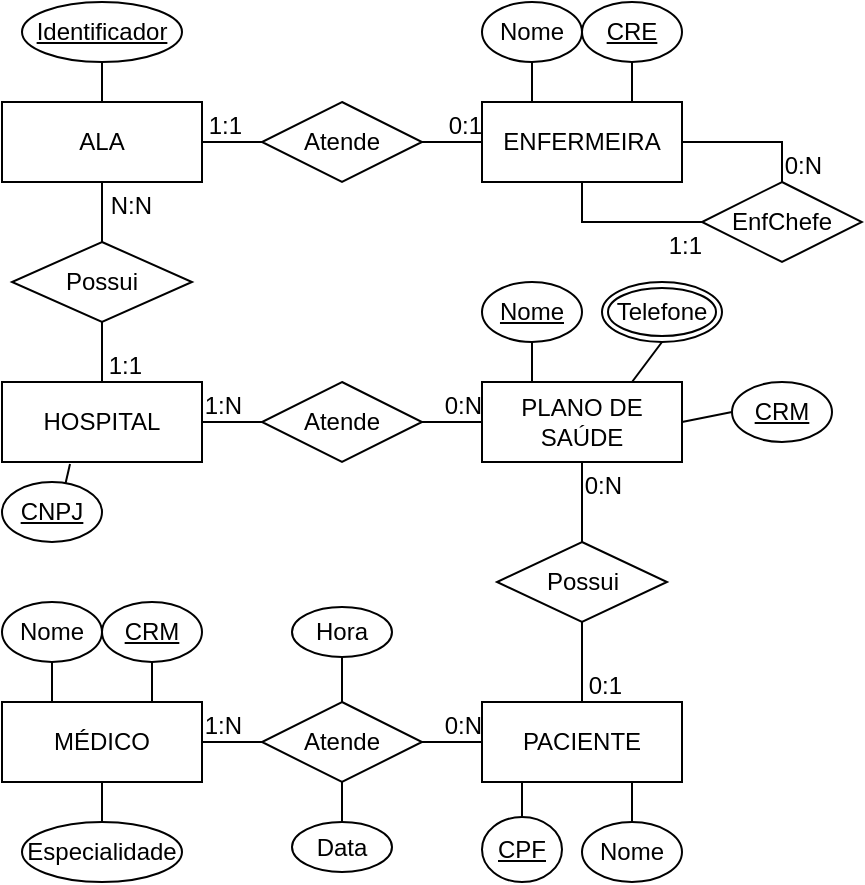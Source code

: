 <mxfile version="13.7.9" type="github">
  <diagram id="25p5uAiAintFKi5Fcw_B" name="Page-1">
    <mxGraphModel dx="720" dy="582" grid="1" gridSize="10" guides="1" tooltips="1" connect="1" arrows="1" fold="1" page="1" pageScale="1" pageWidth="827" pageHeight="1169" math="0" shadow="0">
      <root>
        <mxCell id="0" />
        <mxCell id="1" parent="0" />
        <mxCell id="6oPrmo2Hw1seZTQTRMns-1" value="HOSPITAL" style="whiteSpace=wrap;html=1;align=center;" vertex="1" parent="1">
          <mxGeometry x="10" y="190" width="100" height="40" as="geometry" />
        </mxCell>
        <mxCell id="6oPrmo2Hw1seZTQTRMns-4" value="MÉDICO" style="whiteSpace=wrap;html=1;align=center;" vertex="1" parent="1">
          <mxGeometry x="10" y="350" width="100" height="40" as="geometry" />
        </mxCell>
        <mxCell id="6oPrmo2Hw1seZTQTRMns-5" value="PACIENTE" style="whiteSpace=wrap;html=1;align=center;" vertex="1" parent="1">
          <mxGeometry x="250" y="350" width="100" height="40" as="geometry" />
        </mxCell>
        <mxCell id="6oPrmo2Hw1seZTQTRMns-6" value="PLANO DE SAÚDE" style="whiteSpace=wrap;html=1;align=center;" vertex="1" parent="1">
          <mxGeometry x="250" y="190" width="100" height="40" as="geometry" />
        </mxCell>
        <mxCell id="6oPrmo2Hw1seZTQTRMns-8" value="Atende" style="shape=rhombus;perimeter=rhombusPerimeter;whiteSpace=wrap;html=1;align=center;" vertex="1" parent="1">
          <mxGeometry x="140" y="190" width="80" height="40" as="geometry" />
        </mxCell>
        <mxCell id="6oPrmo2Hw1seZTQTRMns-24" value="" style="endArrow=none;html=1;rounded=0;exitX=0.5;exitY=1;exitDx=0;exitDy=0;entryX=0.34;entryY=1.025;entryDx=0;entryDy=0;entryPerimeter=0;" edge="1" parent="1" source="6oPrmo2Hw1seZTQTRMns-64" target="6oPrmo2Hw1seZTQTRMns-1">
          <mxGeometry relative="1" as="geometry">
            <mxPoint x="280" y="290" as="sourcePoint" />
            <mxPoint x="440" y="290" as="targetPoint" />
          </mxGeometry>
        </mxCell>
        <mxCell id="6oPrmo2Hw1seZTQTRMns-25" value="" style="endArrow=none;html=1;rounded=0;exitX=0.5;exitY=1;exitDx=0;exitDy=0;entryX=0.25;entryY=0;entryDx=0;entryDy=0;" edge="1" parent="1" source="6oPrmo2Hw1seZTQTRMns-63" target="6oPrmo2Hw1seZTQTRMns-6">
          <mxGeometry relative="1" as="geometry">
            <mxPoint x="280" y="290" as="sourcePoint" />
            <mxPoint x="440" y="290" as="targetPoint" />
          </mxGeometry>
        </mxCell>
        <mxCell id="6oPrmo2Hw1seZTQTRMns-26" value="" style="endArrow=none;html=1;rounded=0;exitX=0.5;exitY=1;exitDx=0;exitDy=0;entryX=0.75;entryY=0;entryDx=0;entryDy=0;" edge="1" parent="1" source="6oPrmo2Hw1seZTQTRMns-115" target="6oPrmo2Hw1seZTQTRMns-6">
          <mxGeometry relative="1" as="geometry">
            <mxPoint x="280" y="290" as="sourcePoint" />
            <mxPoint x="440" y="290" as="targetPoint" />
          </mxGeometry>
        </mxCell>
        <mxCell id="6oPrmo2Hw1seZTQTRMns-29" value="" style="endArrow=none;html=1;rounded=0;exitX=1;exitY=0.5;exitDx=0;exitDy=0;entryX=0;entryY=0.5;entryDx=0;entryDy=0;" edge="1" parent="1" source="6oPrmo2Hw1seZTQTRMns-1" target="6oPrmo2Hw1seZTQTRMns-8">
          <mxGeometry relative="1" as="geometry">
            <mxPoint x="280" y="290" as="sourcePoint" />
            <mxPoint x="440" y="290" as="targetPoint" />
          </mxGeometry>
        </mxCell>
        <mxCell id="6oPrmo2Hw1seZTQTRMns-30" value="1:N" style="resizable=0;html=1;align=right;verticalAlign=bottom;" connectable="0" vertex="1" parent="6oPrmo2Hw1seZTQTRMns-29">
          <mxGeometry x="1" relative="1" as="geometry">
            <mxPoint x="-10" as="offset" />
          </mxGeometry>
        </mxCell>
        <mxCell id="6oPrmo2Hw1seZTQTRMns-31" value="" style="endArrow=none;html=1;rounded=0;exitX=1;exitY=0.5;exitDx=0;exitDy=0;entryX=0;entryY=0.5;entryDx=0;entryDy=0;" edge="1" parent="1" source="6oPrmo2Hw1seZTQTRMns-8" target="6oPrmo2Hw1seZTQTRMns-6">
          <mxGeometry relative="1" as="geometry">
            <mxPoint x="280" y="290" as="sourcePoint" />
            <mxPoint x="440" y="290" as="targetPoint" />
          </mxGeometry>
        </mxCell>
        <mxCell id="6oPrmo2Hw1seZTQTRMns-32" value="0:N" style="resizable=0;html=1;align=right;verticalAlign=bottom;" connectable="0" vertex="1" parent="6oPrmo2Hw1seZTQTRMns-31">
          <mxGeometry x="1" relative="1" as="geometry">
            <mxPoint as="offset" />
          </mxGeometry>
        </mxCell>
        <mxCell id="6oPrmo2Hw1seZTQTRMns-33" value="Atende" style="shape=rhombus;perimeter=rhombusPerimeter;whiteSpace=wrap;html=1;align=center;" vertex="1" parent="1">
          <mxGeometry x="140" y="350" width="80" height="40" as="geometry" />
        </mxCell>
        <mxCell id="6oPrmo2Hw1seZTQTRMns-35" value="Especialidade" style="ellipse;whiteSpace=wrap;html=1;align=center;" vertex="1" parent="1">
          <mxGeometry x="20" y="410" width="80" height="30" as="geometry" />
        </mxCell>
        <mxCell id="6oPrmo2Hw1seZTQTRMns-36" value="Nome" style="ellipse;whiteSpace=wrap;html=1;align=center;" vertex="1" parent="1">
          <mxGeometry x="10" y="300" width="50" height="30" as="geometry" />
        </mxCell>
        <mxCell id="6oPrmo2Hw1seZTQTRMns-37" value="" style="endArrow=none;html=1;rounded=0;exitX=0.5;exitY=1;exitDx=0;exitDy=0;entryX=0.25;entryY=0;entryDx=0;entryDy=0;" edge="1" parent="1" source="6oPrmo2Hw1seZTQTRMns-36" target="6oPrmo2Hw1seZTQTRMns-4">
          <mxGeometry relative="1" as="geometry">
            <mxPoint x="280" y="220" as="sourcePoint" />
            <mxPoint x="440" y="220" as="targetPoint" />
          </mxGeometry>
        </mxCell>
        <mxCell id="6oPrmo2Hw1seZTQTRMns-38" value="" style="endArrow=none;html=1;rounded=0;exitX=0.5;exitY=1;exitDx=0;exitDy=0;entryX=0.75;entryY=0;entryDx=0;entryDy=0;" edge="1" parent="1" source="6oPrmo2Hw1seZTQTRMns-66" target="6oPrmo2Hw1seZTQTRMns-4">
          <mxGeometry relative="1" as="geometry">
            <mxPoint x="280" y="220" as="sourcePoint" />
            <mxPoint x="440" y="220" as="targetPoint" />
          </mxGeometry>
        </mxCell>
        <mxCell id="6oPrmo2Hw1seZTQTRMns-39" value="" style="endArrow=none;html=1;rounded=0;exitX=0.5;exitY=1;exitDx=0;exitDy=0;entryX=0.5;entryY=0;entryDx=0;entryDy=0;" edge="1" parent="1" source="6oPrmo2Hw1seZTQTRMns-4" target="6oPrmo2Hw1seZTQTRMns-35">
          <mxGeometry relative="1" as="geometry">
            <mxPoint x="280" y="220" as="sourcePoint" />
            <mxPoint x="440" y="220" as="targetPoint" />
          </mxGeometry>
        </mxCell>
        <mxCell id="6oPrmo2Hw1seZTQTRMns-42" value="Data" style="ellipse;whiteSpace=wrap;html=1;align=center;" vertex="1" parent="1">
          <mxGeometry x="155" y="410" width="50" height="25" as="geometry" />
        </mxCell>
        <mxCell id="6oPrmo2Hw1seZTQTRMns-43" value="Hora" style="ellipse;whiteSpace=wrap;html=1;align=center;" vertex="1" parent="1">
          <mxGeometry x="155" y="302.5" width="50" height="25" as="geometry" />
        </mxCell>
        <mxCell id="6oPrmo2Hw1seZTQTRMns-44" value="" style="endArrow=none;html=1;rounded=0;exitX=0.5;exitY=1;exitDx=0;exitDy=0;entryX=0.5;entryY=0;entryDx=0;entryDy=0;" edge="1" parent="1" source="6oPrmo2Hw1seZTQTRMns-43" target="6oPrmo2Hw1seZTQTRMns-33">
          <mxGeometry relative="1" as="geometry">
            <mxPoint x="280" y="330" as="sourcePoint" />
            <mxPoint x="440" y="330" as="targetPoint" />
          </mxGeometry>
        </mxCell>
        <mxCell id="6oPrmo2Hw1seZTQTRMns-45" value="" style="endArrow=none;html=1;rounded=0;exitX=0.5;exitY=0;exitDx=0;exitDy=0;entryX=0.5;entryY=1;entryDx=0;entryDy=0;" edge="1" parent="1" source="6oPrmo2Hw1seZTQTRMns-42" target="6oPrmo2Hw1seZTQTRMns-33">
          <mxGeometry relative="1" as="geometry">
            <mxPoint x="280" y="330" as="sourcePoint" />
            <mxPoint x="440" y="330" as="targetPoint" />
          </mxGeometry>
        </mxCell>
        <mxCell id="6oPrmo2Hw1seZTQTRMns-46" value="" style="endArrow=none;html=1;rounded=0;exitX=1;exitY=0.5;exitDx=0;exitDy=0;entryX=0;entryY=0.5;entryDx=0;entryDy=0;" edge="1" parent="1" source="6oPrmo2Hw1seZTQTRMns-4" target="6oPrmo2Hw1seZTQTRMns-33">
          <mxGeometry relative="1" as="geometry">
            <mxPoint x="280" y="330" as="sourcePoint" />
            <mxPoint x="440" y="330" as="targetPoint" />
          </mxGeometry>
        </mxCell>
        <mxCell id="6oPrmo2Hw1seZTQTRMns-47" value="1:N" style="resizable=0;html=1;align=right;verticalAlign=bottom;" connectable="0" vertex="1" parent="6oPrmo2Hw1seZTQTRMns-46">
          <mxGeometry x="1" relative="1" as="geometry">
            <mxPoint x="-10" as="offset" />
          </mxGeometry>
        </mxCell>
        <mxCell id="6oPrmo2Hw1seZTQTRMns-48" value="" style="endArrow=none;html=1;rounded=0;exitX=1;exitY=0.5;exitDx=0;exitDy=0;entryX=0;entryY=0.5;entryDx=0;entryDy=0;" edge="1" parent="1" source="6oPrmo2Hw1seZTQTRMns-33" target="6oPrmo2Hw1seZTQTRMns-5">
          <mxGeometry relative="1" as="geometry">
            <mxPoint x="280" y="330" as="sourcePoint" />
            <mxPoint x="440" y="330" as="targetPoint" />
          </mxGeometry>
        </mxCell>
        <mxCell id="6oPrmo2Hw1seZTQTRMns-49" value="0:N" style="resizable=0;html=1;align=right;verticalAlign=bottom;" connectable="0" vertex="1" parent="6oPrmo2Hw1seZTQTRMns-48">
          <mxGeometry x="1" relative="1" as="geometry" />
        </mxCell>
        <mxCell id="6oPrmo2Hw1seZTQTRMns-51" value="Nome" style="ellipse;whiteSpace=wrap;html=1;align=center;" vertex="1" parent="1">
          <mxGeometry x="300" y="410" width="50" height="30" as="geometry" />
        </mxCell>
        <mxCell id="6oPrmo2Hw1seZTQTRMns-52" value="" style="endArrow=none;html=1;rounded=0;exitX=0.5;exitY=0;exitDx=0;exitDy=0;" edge="1" parent="1" source="6oPrmo2Hw1seZTQTRMns-65">
          <mxGeometry relative="1" as="geometry">
            <mxPoint x="270" y="410" as="sourcePoint" />
            <mxPoint x="270" y="390" as="targetPoint" />
          </mxGeometry>
        </mxCell>
        <mxCell id="6oPrmo2Hw1seZTQTRMns-53" value="" style="endArrow=none;html=1;rounded=0;" edge="1" parent="1">
          <mxGeometry relative="1" as="geometry">
            <mxPoint x="325" y="390" as="sourcePoint" />
            <mxPoint x="325" y="410" as="targetPoint" />
          </mxGeometry>
        </mxCell>
        <mxCell id="6oPrmo2Hw1seZTQTRMns-54" value="Possui" style="shape=rhombus;perimeter=rhombusPerimeter;whiteSpace=wrap;html=1;align=center;" vertex="1" parent="1">
          <mxGeometry x="257.5" y="270" width="85" height="40" as="geometry" />
        </mxCell>
        <mxCell id="6oPrmo2Hw1seZTQTRMns-56" value="" style="endArrow=none;html=1;rounded=0;exitX=0.5;exitY=1;exitDx=0;exitDy=0;entryX=0.5;entryY=0;entryDx=0;entryDy=0;" edge="1" parent="1" source="6oPrmo2Hw1seZTQTRMns-6" target="6oPrmo2Hw1seZTQTRMns-54">
          <mxGeometry relative="1" as="geometry">
            <mxPoint x="280" y="520" as="sourcePoint" />
            <mxPoint x="440" y="520" as="targetPoint" />
          </mxGeometry>
        </mxCell>
        <mxCell id="6oPrmo2Hw1seZTQTRMns-57" value="0:N" style="resizable=0;html=1;align=right;verticalAlign=bottom;" connectable="0" vertex="1" parent="6oPrmo2Hw1seZTQTRMns-56">
          <mxGeometry x="1" relative="1" as="geometry">
            <mxPoint x="20" y="-20" as="offset" />
          </mxGeometry>
        </mxCell>
        <mxCell id="6oPrmo2Hw1seZTQTRMns-58" value="" style="endArrow=none;html=1;rounded=0;exitX=0.5;exitY=1;exitDx=0;exitDy=0;entryX=0.5;entryY=0;entryDx=0;entryDy=0;" edge="1" parent="1" source="6oPrmo2Hw1seZTQTRMns-54" target="6oPrmo2Hw1seZTQTRMns-5">
          <mxGeometry relative="1" as="geometry">
            <mxPoint x="280" y="480" as="sourcePoint" />
            <mxPoint x="440" y="480" as="targetPoint" />
          </mxGeometry>
        </mxCell>
        <mxCell id="6oPrmo2Hw1seZTQTRMns-59" value="0:1" style="resizable=0;html=1;align=right;verticalAlign=bottom;" connectable="0" vertex="1" parent="6oPrmo2Hw1seZTQTRMns-58">
          <mxGeometry x="1" relative="1" as="geometry">
            <mxPoint x="20" as="offset" />
          </mxGeometry>
        </mxCell>
        <mxCell id="6oPrmo2Hw1seZTQTRMns-63" value="Nome" style="ellipse;whiteSpace=wrap;html=1;align=center;fontStyle=4;" vertex="1" parent="1">
          <mxGeometry x="250" y="140" width="50" height="30" as="geometry" />
        </mxCell>
        <mxCell id="6oPrmo2Hw1seZTQTRMns-64" value="CNPJ" style="ellipse;whiteSpace=wrap;html=1;align=center;fontStyle=4;" vertex="1" parent="1">
          <mxGeometry x="10" y="240" width="50" height="30" as="geometry" />
        </mxCell>
        <mxCell id="6oPrmo2Hw1seZTQTRMns-65" value="CPF" style="ellipse;whiteSpace=wrap;html=1;align=center;fontStyle=4;" vertex="1" parent="1">
          <mxGeometry x="250" y="407.5" width="40" height="32.5" as="geometry" />
        </mxCell>
        <mxCell id="6oPrmo2Hw1seZTQTRMns-66" value="CRM" style="ellipse;whiteSpace=wrap;html=1;align=center;fontStyle=4;" vertex="1" parent="1">
          <mxGeometry x="60" y="300" width="50" height="30" as="geometry" />
        </mxCell>
        <mxCell id="6oPrmo2Hw1seZTQTRMns-90" value="ALA" style="whiteSpace=wrap;html=1;align=center;" vertex="1" parent="1">
          <mxGeometry x="10" y="50" width="100" height="40" as="geometry" />
        </mxCell>
        <mxCell id="6oPrmo2Hw1seZTQTRMns-91" value="ENFERMEIRA" style="whiteSpace=wrap;html=1;align=center;" vertex="1" parent="1">
          <mxGeometry x="250" y="50" width="100" height="40" as="geometry" />
        </mxCell>
        <mxCell id="6oPrmo2Hw1seZTQTRMns-92" value="" style="endArrow=none;html=1;rounded=0;exitX=0.5;exitY=1;exitDx=0;exitDy=0;entryX=0.5;entryY=0;entryDx=0;entryDy=0;" edge="1" parent="1" source="6oPrmo2Hw1seZTQTRMns-94" target="6oPrmo2Hw1seZTQTRMns-90">
          <mxGeometry relative="1" as="geometry">
            <mxPoint x="280" y="-20" as="sourcePoint" />
            <mxPoint x="440" y="-20" as="targetPoint" />
          </mxGeometry>
        </mxCell>
        <mxCell id="6oPrmo2Hw1seZTQTRMns-93" value="Atende" style="shape=rhombus;perimeter=rhombusPerimeter;whiteSpace=wrap;html=1;align=center;" vertex="1" parent="1">
          <mxGeometry x="140" y="50" width="80" height="40" as="geometry" />
        </mxCell>
        <mxCell id="6oPrmo2Hw1seZTQTRMns-94" value="Identificador" style="ellipse;whiteSpace=wrap;html=1;align=center;fontStyle=4;" vertex="1" parent="1">
          <mxGeometry x="20" width="80" height="30" as="geometry" />
        </mxCell>
        <mxCell id="6oPrmo2Hw1seZTQTRMns-95" value="CRE" style="ellipse;whiteSpace=wrap;html=1;align=center;fontStyle=4;" vertex="1" parent="1">
          <mxGeometry x="300" width="50" height="30" as="geometry" />
        </mxCell>
        <mxCell id="6oPrmo2Hw1seZTQTRMns-96" value="Nome" style="ellipse;whiteSpace=wrap;html=1;align=center;" vertex="1" parent="1">
          <mxGeometry x="250" width="50" height="30" as="geometry" />
        </mxCell>
        <mxCell id="6oPrmo2Hw1seZTQTRMns-97" value="" style="endArrow=none;html=1;rounded=0;entryX=0.25;entryY=0;entryDx=0;entryDy=0;exitX=0.5;exitY=1;exitDx=0;exitDy=0;" edge="1" parent="1" source="6oPrmo2Hw1seZTQTRMns-96" target="6oPrmo2Hw1seZTQTRMns-91">
          <mxGeometry relative="1" as="geometry">
            <mxPoint x="280" y="-20" as="sourcePoint" />
            <mxPoint x="440" y="-20" as="targetPoint" />
          </mxGeometry>
        </mxCell>
        <mxCell id="6oPrmo2Hw1seZTQTRMns-98" value="" style="endArrow=none;html=1;rounded=0;exitX=0.5;exitY=1;exitDx=0;exitDy=0;entryX=0.75;entryY=0;entryDx=0;entryDy=0;" edge="1" parent="1" source="6oPrmo2Hw1seZTQTRMns-95" target="6oPrmo2Hw1seZTQTRMns-91">
          <mxGeometry relative="1" as="geometry">
            <mxPoint x="280" y="-20" as="sourcePoint" />
            <mxPoint x="440" y="-20" as="targetPoint" />
          </mxGeometry>
        </mxCell>
        <mxCell id="6oPrmo2Hw1seZTQTRMns-99" value="" style="endArrow=none;html=1;rounded=0;entryX=0;entryY=0.5;entryDx=0;entryDy=0;exitX=1;exitY=0.5;exitDx=0;exitDy=0;" edge="1" parent="1" source="6oPrmo2Hw1seZTQTRMns-90" target="6oPrmo2Hw1seZTQTRMns-93">
          <mxGeometry relative="1" as="geometry">
            <mxPoint x="120" y="60" as="sourcePoint" />
            <mxPoint x="510" y="-1" as="targetPoint" />
          </mxGeometry>
        </mxCell>
        <mxCell id="6oPrmo2Hw1seZTQTRMns-100" value="1:1" style="resizable=0;html=1;align=right;verticalAlign=bottom;" connectable="0" vertex="1" parent="6oPrmo2Hw1seZTQTRMns-99">
          <mxGeometry x="1" relative="1" as="geometry">
            <mxPoint x="-10" as="offset" />
          </mxGeometry>
        </mxCell>
        <mxCell id="6oPrmo2Hw1seZTQTRMns-101" value="" style="endArrow=none;html=1;rounded=0;exitX=1;exitY=0.5;exitDx=0;exitDy=0;entryX=0;entryY=0.5;entryDx=0;entryDy=0;" edge="1" parent="1" source="6oPrmo2Hw1seZTQTRMns-93" target="6oPrmo2Hw1seZTQTRMns-91">
          <mxGeometry relative="1" as="geometry">
            <mxPoint x="240" y="-110" as="sourcePoint" />
            <mxPoint x="400" y="-110" as="targetPoint" />
          </mxGeometry>
        </mxCell>
        <mxCell id="6oPrmo2Hw1seZTQTRMns-102" value="0:1" style="resizable=0;html=1;align=right;verticalAlign=bottom;" connectable="0" vertex="1" parent="6oPrmo2Hw1seZTQTRMns-101">
          <mxGeometry x="1" relative="1" as="geometry" />
        </mxCell>
        <mxCell id="6oPrmo2Hw1seZTQTRMns-103" value="EnfChefe" style="shape=rhombus;perimeter=rhombusPerimeter;whiteSpace=wrap;html=1;align=center;" vertex="1" parent="1">
          <mxGeometry x="360" y="90" width="80" height="40" as="geometry" />
        </mxCell>
        <mxCell id="6oPrmo2Hw1seZTQTRMns-104" value="" style="endArrow=none;html=1;rounded=0;entryX=0.5;entryY=0;entryDx=0;entryDy=0;exitX=1;exitY=0.5;exitDx=0;exitDy=0;" edge="1" parent="1" source="6oPrmo2Hw1seZTQTRMns-91" target="6oPrmo2Hw1seZTQTRMns-103">
          <mxGeometry relative="1" as="geometry">
            <mxPoint x="240" y="-120" as="sourcePoint" />
            <mxPoint x="400" y="-120" as="targetPoint" />
            <Array as="points">
              <mxPoint x="400" y="70" />
            </Array>
          </mxGeometry>
        </mxCell>
        <mxCell id="6oPrmo2Hw1seZTQTRMns-105" value="0:N" style="resizable=0;html=1;align=right;verticalAlign=bottom;" connectable="0" vertex="1" parent="6oPrmo2Hw1seZTQTRMns-104">
          <mxGeometry x="1" relative="1" as="geometry">
            <mxPoint x="20" as="offset" />
          </mxGeometry>
        </mxCell>
        <mxCell id="6oPrmo2Hw1seZTQTRMns-106" value="" style="endArrow=none;html=1;rounded=0;entryX=0;entryY=0.5;entryDx=0;entryDy=0;exitX=0.5;exitY=1;exitDx=0;exitDy=0;" edge="1" parent="1" source="6oPrmo2Hw1seZTQTRMns-91" target="6oPrmo2Hw1seZTQTRMns-103">
          <mxGeometry relative="1" as="geometry">
            <mxPoint x="300" y="110" as="sourcePoint" />
            <mxPoint x="400" y="-120" as="targetPoint" />
            <Array as="points">
              <mxPoint x="300" y="110" />
            </Array>
          </mxGeometry>
        </mxCell>
        <mxCell id="6oPrmo2Hw1seZTQTRMns-107" value="1:1" style="resizable=0;html=1;align=right;verticalAlign=bottom;" connectable="0" vertex="1" parent="6oPrmo2Hw1seZTQTRMns-106">
          <mxGeometry x="1" relative="1" as="geometry">
            <mxPoint y="20" as="offset" />
          </mxGeometry>
        </mxCell>
        <mxCell id="6oPrmo2Hw1seZTQTRMns-108" value="Possui" style="shape=rhombus;perimeter=rhombusPerimeter;whiteSpace=wrap;html=1;align=center;" vertex="1" parent="1">
          <mxGeometry x="15" y="120" width="90" height="40" as="geometry" />
        </mxCell>
        <mxCell id="6oPrmo2Hw1seZTQTRMns-109" value="" style="endArrow=none;html=1;rounded=0;entryX=0.5;entryY=1;entryDx=0;entryDy=0;exitX=0.5;exitY=0;exitDx=0;exitDy=0;" edge="1" parent="1">
          <mxGeometry relative="1" as="geometry">
            <mxPoint x="60" y="120" as="sourcePoint" />
            <mxPoint x="60" y="90" as="targetPoint" />
          </mxGeometry>
        </mxCell>
        <mxCell id="6oPrmo2Hw1seZTQTRMns-110" value="N:N" style="resizable=0;html=1;align=right;verticalAlign=bottom;" connectable="0" vertex="1" parent="6oPrmo2Hw1seZTQTRMns-109">
          <mxGeometry x="1" relative="1" as="geometry">
            <mxPoint x="25" y="20" as="offset" />
          </mxGeometry>
        </mxCell>
        <mxCell id="6oPrmo2Hw1seZTQTRMns-111" value="" style="endArrow=none;html=1;rounded=0;exitX=0.5;exitY=1;exitDx=0;exitDy=0;entryX=0.5;entryY=0;entryDx=0;entryDy=0;" edge="1" parent="1" source="6oPrmo2Hw1seZTQTRMns-108" target="6oPrmo2Hw1seZTQTRMns-1">
          <mxGeometry relative="1" as="geometry">
            <mxPoint x="430" y="230" as="sourcePoint" />
            <mxPoint x="590" y="230" as="targetPoint" />
          </mxGeometry>
        </mxCell>
        <mxCell id="6oPrmo2Hw1seZTQTRMns-112" value="1:1" style="resizable=0;html=1;align=right;verticalAlign=bottom;" connectable="0" vertex="1" parent="6oPrmo2Hw1seZTQTRMns-111">
          <mxGeometry x="1" relative="1" as="geometry">
            <mxPoint x="20" as="offset" />
          </mxGeometry>
        </mxCell>
        <mxCell id="6oPrmo2Hw1seZTQTRMns-113" value="CRM" style="ellipse;whiteSpace=wrap;html=1;align=center;fontStyle=4;" vertex="1" parent="1">
          <mxGeometry x="375" y="190" width="50" height="30" as="geometry" />
        </mxCell>
        <mxCell id="6oPrmo2Hw1seZTQTRMns-114" value="" style="endArrow=none;html=1;rounded=0;entryX=0;entryY=0.5;entryDx=0;entryDy=0;exitX=1;exitY=0.5;exitDx=0;exitDy=0;" edge="1" parent="1" source="6oPrmo2Hw1seZTQTRMns-6" target="6oPrmo2Hw1seZTQTRMns-113">
          <mxGeometry relative="1" as="geometry">
            <mxPoint x="130" y="220" as="sourcePoint" />
            <mxPoint x="290" y="220" as="targetPoint" />
          </mxGeometry>
        </mxCell>
        <mxCell id="6oPrmo2Hw1seZTQTRMns-115" value="Telefone" style="ellipse;shape=doubleEllipse;margin=3;whiteSpace=wrap;html=1;align=center;" vertex="1" parent="1">
          <mxGeometry x="310" y="140" width="60" height="30" as="geometry" />
        </mxCell>
      </root>
    </mxGraphModel>
  </diagram>
</mxfile>
